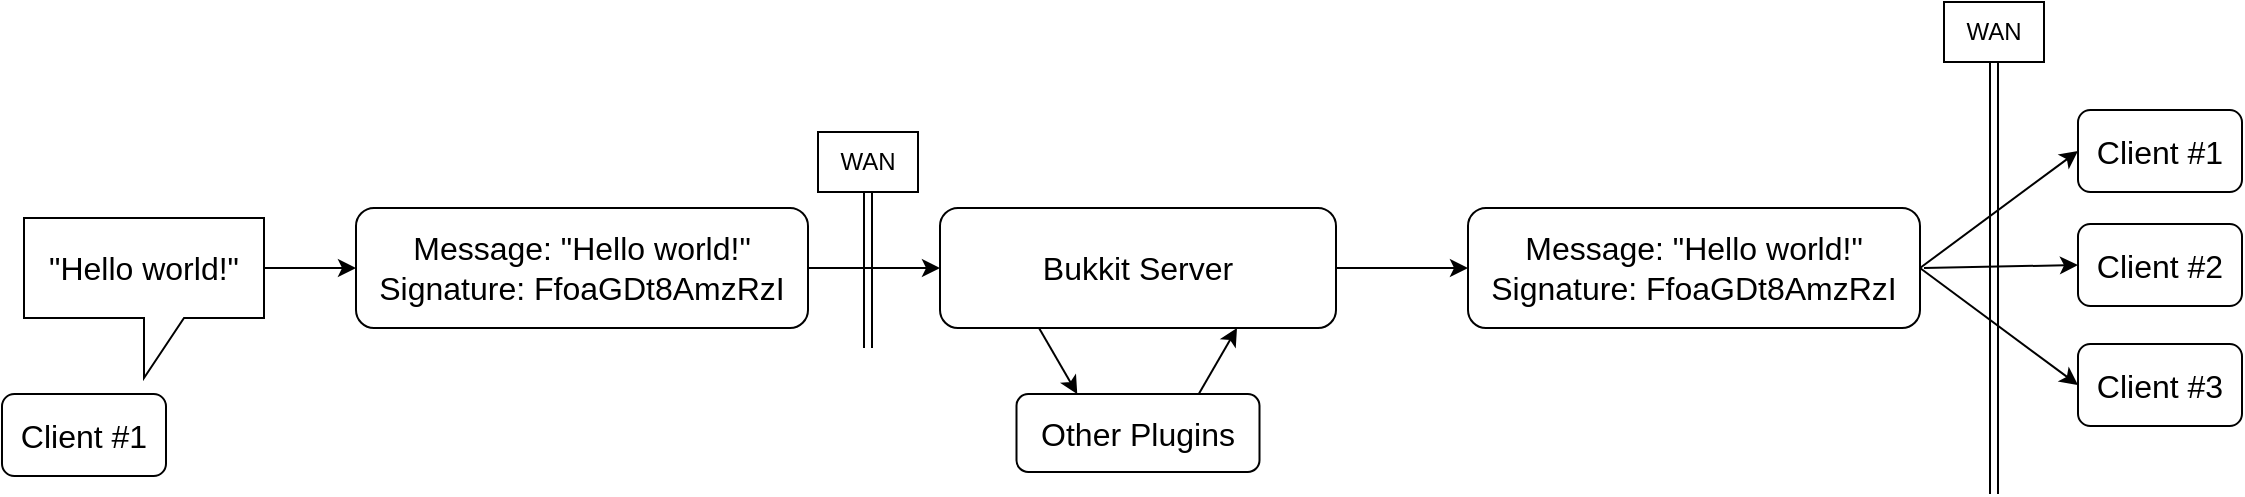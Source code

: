 <mxfile version="21.1.4" type="device">
  <diagram name="Page-1" id="xgxCJ1I68zm9R7Ls2jCM">
    <mxGraphModel dx="1168" dy="1074" grid="0" gridSize="10" guides="1" tooltips="1" connect="1" arrows="1" fold="1" page="0" pageScale="1" pageWidth="850" pageHeight="1100" math="0" shadow="0">
      <root>
        <mxCell id="0" />
        <mxCell id="1" parent="0" />
        <mxCell id="i5iniAa5a3eEwSy3FzfE-17" value="Client #1" style="rounded=1;whiteSpace=wrap;html=1;fontSize=16;" parent="1" vertex="1">
          <mxGeometry x="1048" y="-49" width="82" height="41" as="geometry" />
        </mxCell>
        <mxCell id="8Fh_uYEi85jBPCRQ775i-2" value="&lt;font style=&quot;font-size: 16px;&quot;&gt;Message: &quot;Hello world!&quot;&lt;br style=&quot;font-size: 16px;&quot;&gt;Signature: FfoaGDt8AmzRzI&lt;/font&gt;" style="rounded=1;whiteSpace=wrap;html=1;fontSize=16;" vertex="1" parent="1">
          <mxGeometry x="187" width="226" height="60" as="geometry" />
        </mxCell>
        <mxCell id="8Fh_uYEi85jBPCRQ775i-8" value="Bukkit Server" style="rounded=1;whiteSpace=wrap;html=1;fontSize=16;" vertex="1" parent="1">
          <mxGeometry x="479" width="198" height="60" as="geometry" />
        </mxCell>
        <mxCell id="8Fh_uYEi85jBPCRQ775i-11" value="" style="endArrow=classic;html=1;rounded=0;exitX=1;exitY=0.5;exitDx=0;exitDy=0;entryX=0;entryY=0.5;entryDx=0;entryDy=0;" edge="1" parent="1" source="8Fh_uYEi85jBPCRQ775i-2" target="8Fh_uYEi85jBPCRQ775i-8">
          <mxGeometry width="50" height="50" relative="1" as="geometry">
            <mxPoint x="425" y="37" as="sourcePoint" />
            <mxPoint x="455" y="79" as="targetPoint" />
          </mxGeometry>
        </mxCell>
        <mxCell id="8Fh_uYEi85jBPCRQ775i-12" value="&quot;Hello world!&quot;" style="shape=callout;whiteSpace=wrap;html=1;perimeter=calloutPerimeter;fontSize=16;" vertex="1" parent="1">
          <mxGeometry x="21" y="5" width="120" height="80" as="geometry" />
        </mxCell>
        <mxCell id="8Fh_uYEi85jBPCRQ775i-13" value="" style="endArrow=classic;html=1;rounded=0;exitX=0;exitY=0;exitDx=120;exitDy=25;exitPerimeter=0;entryX=0;entryY=0.5;entryDx=0;entryDy=0;" edge="1" parent="1" source="8Fh_uYEi85jBPCRQ775i-12" target="8Fh_uYEi85jBPCRQ775i-2">
          <mxGeometry width="50" height="50" relative="1" as="geometry">
            <mxPoint x="185" y="192" as="sourcePoint" />
            <mxPoint x="161" y="119" as="targetPoint" />
          </mxGeometry>
        </mxCell>
        <mxCell id="8Fh_uYEi85jBPCRQ775i-14" value="Other Plugins" style="rounded=1;whiteSpace=wrap;html=1;fontSize=16;" vertex="1" parent="1">
          <mxGeometry x="517.25" y="93" width="121.5" height="39" as="geometry" />
        </mxCell>
        <mxCell id="8Fh_uYEi85jBPCRQ775i-15" value="" style="endArrow=classic;html=1;rounded=0;entryX=0.25;entryY=0;entryDx=0;entryDy=0;exitX=0.25;exitY=1;exitDx=0;exitDy=0;" edge="1" parent="1" source="8Fh_uYEi85jBPCRQ775i-8" target="8Fh_uYEi85jBPCRQ775i-14">
          <mxGeometry width="50" height="50" relative="1" as="geometry">
            <mxPoint x="547" y="254" as="sourcePoint" />
            <mxPoint x="597" y="204" as="targetPoint" />
          </mxGeometry>
        </mxCell>
        <mxCell id="8Fh_uYEi85jBPCRQ775i-16" value="" style="endArrow=classic;html=1;rounded=0;entryX=0.75;entryY=1;entryDx=0;entryDy=0;exitX=0.75;exitY=0;exitDx=0;exitDy=0;" edge="1" parent="1" source="8Fh_uYEi85jBPCRQ775i-14" target="8Fh_uYEi85jBPCRQ775i-8">
          <mxGeometry width="50" height="50" relative="1" as="geometry">
            <mxPoint x="672" y="77" as="sourcePoint" />
            <mxPoint x="553" y="115" as="targetPoint" />
          </mxGeometry>
        </mxCell>
        <mxCell id="8Fh_uYEi85jBPCRQ775i-22" value="" style="endArrow=classic;html=1;rounded=0;exitX=1;exitY=0.5;exitDx=0;exitDy=0;entryX=0;entryY=0.5;entryDx=0;entryDy=0;" edge="1" parent="1" source="8Fh_uYEi85jBPCRQ775i-8" target="8Fh_uYEi85jBPCRQ775i-23">
          <mxGeometry width="50" height="50" relative="1" as="geometry">
            <mxPoint x="698" y="67" as="sourcePoint" />
            <mxPoint x="743" y="30" as="targetPoint" />
          </mxGeometry>
        </mxCell>
        <mxCell id="8Fh_uYEi85jBPCRQ775i-23" value="&lt;font style=&quot;font-size: 16px;&quot;&gt;Message: &quot;Hello world!&quot;&lt;br style=&quot;font-size: 16px;&quot;&gt;Signature: FfoaGDt8AmzRzI&lt;/font&gt;" style="rounded=1;whiteSpace=wrap;html=1;fontSize=16;" vertex="1" parent="1">
          <mxGeometry x="743" width="226" height="60" as="geometry" />
        </mxCell>
        <mxCell id="8Fh_uYEi85jBPCRQ775i-24" value="" style="endArrow=classic;html=1;rounded=0;entryX=0;entryY=0.5;entryDx=0;entryDy=0;exitX=1;exitY=0.5;exitDx=0;exitDy=0;" edge="1" parent="1" source="8Fh_uYEi85jBPCRQ775i-23" target="i5iniAa5a3eEwSy3FzfE-17">
          <mxGeometry width="50" height="50" relative="1" as="geometry">
            <mxPoint x="880" y="203" as="sourcePoint" />
            <mxPoint x="1046" y="-52.25" as="targetPoint" />
          </mxGeometry>
        </mxCell>
        <mxCell id="8Fh_uYEi85jBPCRQ775i-25" value="" style="endArrow=classic;html=1;rounded=0;entryX=0;entryY=0.5;entryDx=0;entryDy=0;" edge="1" parent="1" target="8Fh_uYEi85jBPCRQ775i-27">
          <mxGeometry width="50" height="50" relative="1" as="geometry">
            <mxPoint x="971" y="30" as="sourcePoint" />
            <mxPoint x="1046" y="29.75" as="targetPoint" />
          </mxGeometry>
        </mxCell>
        <mxCell id="8Fh_uYEi85jBPCRQ775i-26" value="" style="endArrow=classic;html=1;rounded=0;entryX=0;entryY=0.5;entryDx=0;entryDy=0;exitX=1;exitY=0.5;exitDx=0;exitDy=0;" edge="1" parent="1" source="8Fh_uYEi85jBPCRQ775i-23" target="8Fh_uYEi85jBPCRQ775i-28">
          <mxGeometry width="50" height="50" relative="1" as="geometry">
            <mxPoint x="981" y="40" as="sourcePoint" />
            <mxPoint x="1046" y="112.25" as="targetPoint" />
          </mxGeometry>
        </mxCell>
        <mxCell id="8Fh_uYEi85jBPCRQ775i-27" value="Client #2" style="rounded=1;whiteSpace=wrap;html=1;fontSize=16;" vertex="1" parent="1">
          <mxGeometry x="1048" y="8" width="82" height="41" as="geometry" />
        </mxCell>
        <mxCell id="8Fh_uYEi85jBPCRQ775i-28" value="Client #3" style="rounded=1;whiteSpace=wrap;html=1;fontSize=16;" vertex="1" parent="1">
          <mxGeometry x="1048" y="68" width="82" height="41" as="geometry" />
        </mxCell>
        <mxCell id="8Fh_uYEi85jBPCRQ775i-29" value="Client #1" style="rounded=1;whiteSpace=wrap;html=1;fontSize=16;" vertex="1" parent="1">
          <mxGeometry x="10" y="93" width="82" height="41" as="geometry" />
        </mxCell>
        <mxCell id="8Fh_uYEi85jBPCRQ775i-30" value="WAN" style="rounded=0;whiteSpace=wrap;html=1;" vertex="1" parent="1">
          <mxGeometry x="418" y="-38" width="50" height="30" as="geometry" />
        </mxCell>
        <mxCell id="8Fh_uYEi85jBPCRQ775i-32" value="" style="shape=link;html=1;rounded=0;" edge="1" parent="1" source="8Fh_uYEi85jBPCRQ775i-30">
          <mxGeometry width="100" relative="1" as="geometry">
            <mxPoint x="443.41" y="-11" as="sourcePoint" />
            <mxPoint x="443" y="70" as="targetPoint" />
          </mxGeometry>
        </mxCell>
        <mxCell id="8Fh_uYEi85jBPCRQ775i-33" value="WAN" style="rounded=0;whiteSpace=wrap;html=1;" vertex="1" parent="1">
          <mxGeometry x="981" y="-103" width="50" height="30" as="geometry" />
        </mxCell>
        <mxCell id="8Fh_uYEi85jBPCRQ775i-34" value="" style="shape=link;html=1;rounded=0;" edge="1" parent="1" source="8Fh_uYEi85jBPCRQ775i-33">
          <mxGeometry width="100" relative="1" as="geometry">
            <mxPoint x="1006.41" y="-76" as="sourcePoint" />
            <mxPoint x="1006" y="143" as="targetPoint" />
          </mxGeometry>
        </mxCell>
      </root>
    </mxGraphModel>
  </diagram>
</mxfile>
